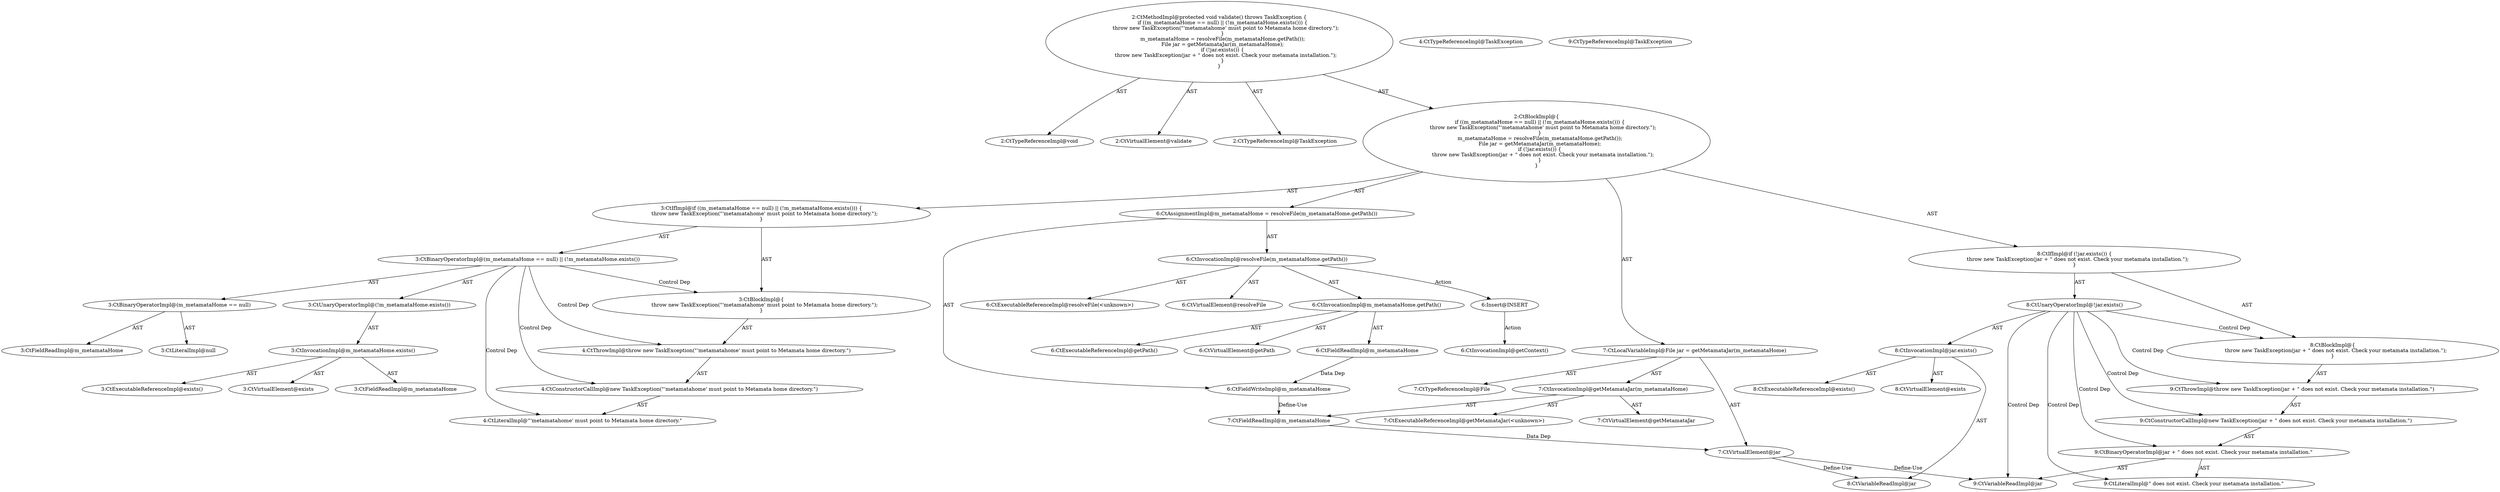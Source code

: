 digraph "validate#?" {
0 [label="2:CtTypeReferenceImpl@void" shape=ellipse]
1 [label="2:CtVirtualElement@validate" shape=ellipse]
2 [label="2:CtTypeReferenceImpl@TaskException" shape=ellipse]
3 [label="3:CtFieldReadImpl@m_metamataHome" shape=ellipse]
4 [label="3:CtLiteralImpl@null" shape=ellipse]
5 [label="3:CtBinaryOperatorImpl@(m_metamataHome == null)" shape=ellipse]
6 [label="3:CtExecutableReferenceImpl@exists()" shape=ellipse]
7 [label="3:CtVirtualElement@exists" shape=ellipse]
8 [label="3:CtFieldReadImpl@m_metamataHome" shape=ellipse]
9 [label="3:CtInvocationImpl@m_metamataHome.exists()" shape=ellipse]
10 [label="3:CtUnaryOperatorImpl@(!m_metamataHome.exists())" shape=ellipse]
11 [label="3:CtBinaryOperatorImpl@(m_metamataHome == null) || (!m_metamataHome.exists())" shape=ellipse]
12 [label="4:CtTypeReferenceImpl@TaskException" shape=ellipse]
13 [label="4:CtLiteralImpl@\"'metamatahome' must point to Metamata home directory.\"" shape=ellipse]
14 [label="4:CtConstructorCallImpl@new TaskException(\"'metamatahome' must point to Metamata home directory.\")" shape=ellipse]
15 [label="4:CtThrowImpl@throw new TaskException(\"'metamatahome' must point to Metamata home directory.\")" shape=ellipse]
16 [label="3:CtBlockImpl@\{
    throw new TaskException(\"'metamatahome' must point to Metamata home directory.\");
\}" shape=ellipse]
17 [label="3:CtIfImpl@if ((m_metamataHome == null) || (!m_metamataHome.exists())) \{
    throw new TaskException(\"'metamatahome' must point to Metamata home directory.\");
\}" shape=ellipse]
18 [label="6:CtFieldWriteImpl@m_metamataHome" shape=ellipse]
19 [label="6:CtExecutableReferenceImpl@resolveFile(<unknown>)" shape=ellipse]
20 [label="6:CtVirtualElement@resolveFile" shape=ellipse]
21 [label="6:CtExecutableReferenceImpl@getPath()" shape=ellipse]
22 [label="6:CtVirtualElement@getPath" shape=ellipse]
23 [label="6:CtFieldReadImpl@m_metamataHome" shape=ellipse]
24 [label="6:CtInvocationImpl@m_metamataHome.getPath()" shape=ellipse]
25 [label="6:CtInvocationImpl@resolveFile(m_metamataHome.getPath())" shape=ellipse]
26 [label="6:CtAssignmentImpl@m_metamataHome = resolveFile(m_metamataHome.getPath())" shape=ellipse]
27 [label="7:CtTypeReferenceImpl@File" shape=ellipse]
28 [label="7:CtExecutableReferenceImpl@getMetamataJar(<unknown>)" shape=ellipse]
29 [label="7:CtVirtualElement@getMetamataJar" shape=ellipse]
30 [label="7:CtFieldReadImpl@m_metamataHome" shape=ellipse]
31 [label="7:CtInvocationImpl@getMetamataJar(m_metamataHome)" shape=ellipse]
32 [label="7:CtVirtualElement@jar" shape=ellipse]
33 [label="7:CtLocalVariableImpl@File jar = getMetamataJar(m_metamataHome)" shape=ellipse]
34 [label="8:CtExecutableReferenceImpl@exists()" shape=ellipse]
35 [label="8:CtVirtualElement@exists" shape=ellipse]
36 [label="8:CtVariableReadImpl@jar" shape=ellipse]
37 [label="8:CtInvocationImpl@jar.exists()" shape=ellipse]
38 [label="8:CtUnaryOperatorImpl@!jar.exists()" shape=ellipse]
39 [label="9:CtTypeReferenceImpl@TaskException" shape=ellipse]
40 [label="9:CtVariableReadImpl@jar" shape=ellipse]
41 [label="9:CtLiteralImpl@\" does not exist. Check your metamata installation.\"" shape=ellipse]
42 [label="9:CtBinaryOperatorImpl@jar + \" does not exist. Check your metamata installation.\"" shape=ellipse]
43 [label="9:CtConstructorCallImpl@new TaskException(jar + \" does not exist. Check your metamata installation.\")" shape=ellipse]
44 [label="9:CtThrowImpl@throw new TaskException(jar + \" does not exist. Check your metamata installation.\")" shape=ellipse]
45 [label="8:CtBlockImpl@\{
    throw new TaskException(jar + \" does not exist. Check your metamata installation.\");
\}" shape=ellipse]
46 [label="8:CtIfImpl@if (!jar.exists()) \{
    throw new TaskException(jar + \" does not exist. Check your metamata installation.\");
\}" shape=ellipse]
47 [label="2:CtBlockImpl@\{
    if ((m_metamataHome == null) || (!m_metamataHome.exists())) \{
        throw new TaskException(\"'metamatahome' must point to Metamata home directory.\");
    \}
    m_metamataHome = resolveFile(m_metamataHome.getPath());
    File jar = getMetamataJar(m_metamataHome);
    if (!jar.exists()) \{
        throw new TaskException(jar + \" does not exist. Check your metamata installation.\");
    \}
\}" shape=ellipse]
48 [label="2:CtMethodImpl@protected void validate() throws TaskException \{
    if ((m_metamataHome == null) || (!m_metamataHome.exists())) \{
        throw new TaskException(\"'metamatahome' must point to Metamata home directory.\");
    \}
    m_metamataHome = resolveFile(m_metamataHome.getPath());
    File jar = getMetamataJar(m_metamataHome);
    if (!jar.exists()) \{
        throw new TaskException(jar + \" does not exist. Check your metamata installation.\");
    \}
\}" shape=ellipse]
49 [label="6:Insert@INSERT" shape=ellipse]
50 [label="6:CtInvocationImpl@getContext()" shape=ellipse]
5 -> 3 [label="AST"];
5 -> 4 [label="AST"];
9 -> 7 [label="AST"];
9 -> 8 [label="AST"];
9 -> 6 [label="AST"];
10 -> 9 [label="AST"];
11 -> 5 [label="AST"];
11 -> 10 [label="AST"];
11 -> 16 [label="Control Dep"];
11 -> 15 [label="Control Dep"];
11 -> 14 [label="Control Dep"];
11 -> 13 [label="Control Dep"];
14 -> 13 [label="AST"];
15 -> 14 [label="AST"];
16 -> 15 [label="AST"];
17 -> 11 [label="AST"];
17 -> 16 [label="AST"];
18 -> 30 [label="Define-Use"];
23 -> 18 [label="Data Dep"];
24 -> 22 [label="AST"];
24 -> 23 [label="AST"];
24 -> 21 [label="AST"];
25 -> 20 [label="AST"];
25 -> 19 [label="AST"];
25 -> 24 [label="AST"];
25 -> 49 [label="Action"];
26 -> 18 [label="AST"];
26 -> 25 [label="AST"];
30 -> 32 [label="Data Dep"];
31 -> 29 [label="AST"];
31 -> 28 [label="AST"];
31 -> 30 [label="AST"];
32 -> 36 [label="Define-Use"];
32 -> 40 [label="Define-Use"];
33 -> 32 [label="AST"];
33 -> 27 [label="AST"];
33 -> 31 [label="AST"];
37 -> 35 [label="AST"];
37 -> 36 [label="AST"];
37 -> 34 [label="AST"];
38 -> 37 [label="AST"];
38 -> 45 [label="Control Dep"];
38 -> 44 [label="Control Dep"];
38 -> 43 [label="Control Dep"];
38 -> 42 [label="Control Dep"];
38 -> 40 [label="Control Dep"];
38 -> 41 [label="Control Dep"];
42 -> 40 [label="AST"];
42 -> 41 [label="AST"];
43 -> 42 [label="AST"];
44 -> 43 [label="AST"];
45 -> 44 [label="AST"];
46 -> 38 [label="AST"];
46 -> 45 [label="AST"];
47 -> 17 [label="AST"];
47 -> 26 [label="AST"];
47 -> 33 [label="AST"];
47 -> 46 [label="AST"];
48 -> 1 [label="AST"];
48 -> 0 [label="AST"];
48 -> 2 [label="AST"];
48 -> 47 [label="AST"];
49 -> 50 [label="Action"];
}